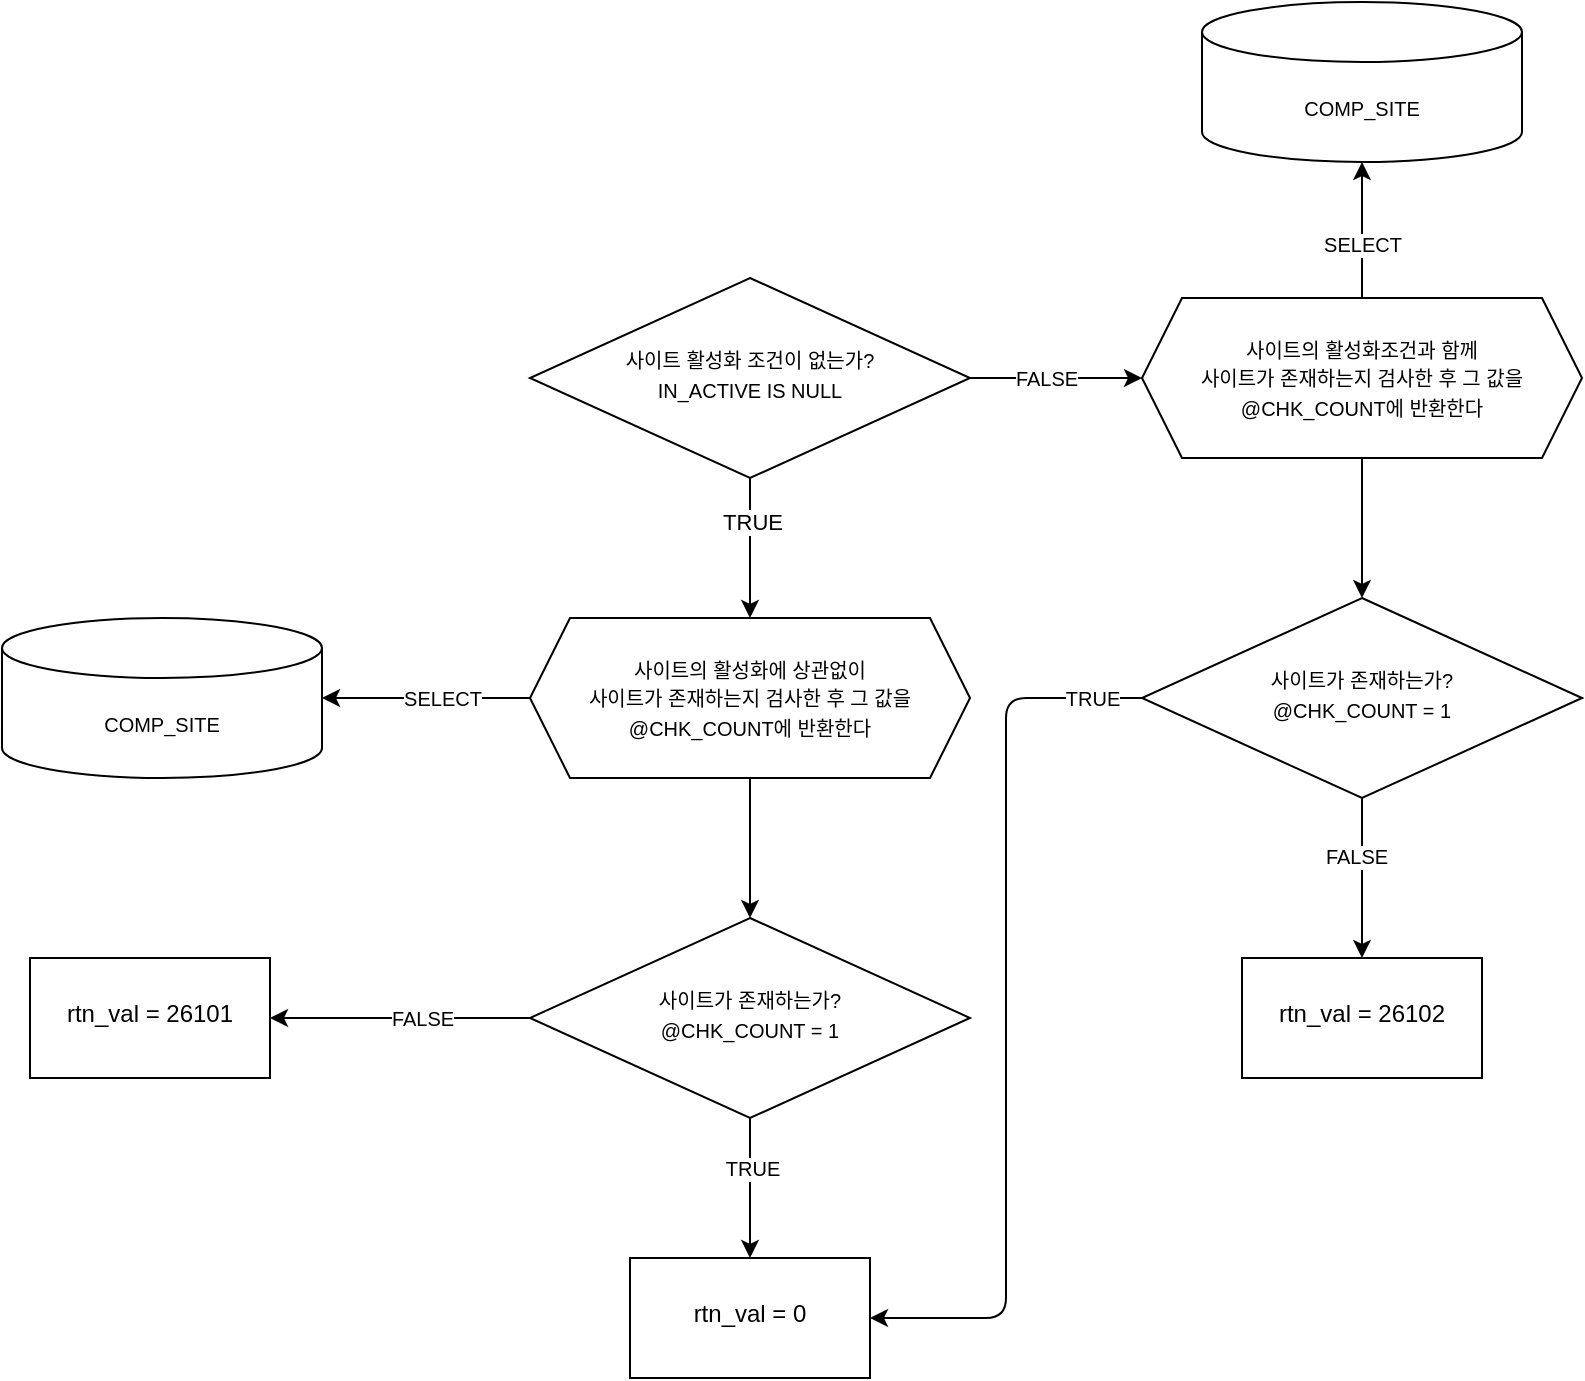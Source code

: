 <mxfile>
    <diagram id="b_RAMGlTAQwgsczqI9Fx" name="Page-1">
        <mxGraphModel dx="4454" dy="4999" grid="1" gridSize="10" guides="1" tooltips="1" connect="1" arrows="1" fold="1" page="1" pageScale="1" pageWidth="827" pageHeight="1169" math="0" shadow="0">
            <root>
                <mxCell id="0"/>
                <mxCell id="1" parent="0"/>
                <mxCell id="7" value="" style="edgeStyle=none;html=1;exitX=0.5;exitY=1;exitDx=0;exitDy=0;entryX=0.5;entryY=0;entryDx=0;entryDy=0;" edge="1" parent="1" source="29" target="31">
                    <mxGeometry relative="1" as="geometry">
                        <mxPoint x="-1261" y="-3262" as="sourcePoint"/>
                        <mxPoint x="-1225" y="-3182" as="targetPoint"/>
                    </mxGeometry>
                </mxCell>
                <mxCell id="30" value="TRUE" style="edgeLabel;html=1;align=center;verticalAlign=middle;resizable=0;points=[];" vertex="1" connectable="0" parent="7">
                    <mxGeometry x="-0.372" y="1" relative="1" as="geometry">
                        <mxPoint as="offset"/>
                    </mxGeometry>
                </mxCell>
                <mxCell id="44" value="" style="edgeStyle=none;html=1;fontSize=10;" edge="1" parent="1" source="29" target="43">
                    <mxGeometry relative="1" as="geometry"/>
                </mxCell>
                <mxCell id="45" value="FALSE" style="edgeLabel;html=1;align=center;verticalAlign=middle;resizable=0;points=[];fontSize=10;" vertex="1" connectable="0" parent="44">
                    <mxGeometry x="-0.129" relative="1" as="geometry">
                        <mxPoint as="offset"/>
                    </mxGeometry>
                </mxCell>
                <mxCell id="29" value="&lt;span style=&quot;font-size: 10px&quot;&gt;사이트 활성화 조건이 없는가?&lt;br&gt;IN_ACTIVE IS NULL&lt;/span&gt;" style="rhombus;whiteSpace=wrap;html=1;shadow=0;strokeWidth=1;spacing=6;spacingTop=-4;" vertex="1" parent="1">
                    <mxGeometry x="-1371" y="-3342" width="220" height="100" as="geometry"/>
                </mxCell>
                <mxCell id="32" value="" style="edgeStyle=none;html=1;entryX=0.5;entryY=0;entryDx=0;entryDy=0;" edge="1" parent="1" source="31" target="36">
                    <mxGeometry relative="1" as="geometry">
                        <mxPoint x="-1245" y="-3032" as="targetPoint"/>
                    </mxGeometry>
                </mxCell>
                <mxCell id="34" value="" style="edgeStyle=none;html=1;fontSize=10;" edge="1" parent="1" source="31" target="33">
                    <mxGeometry relative="1" as="geometry"/>
                </mxCell>
                <mxCell id="35" value="SELECT" style="edgeLabel;html=1;align=center;verticalAlign=middle;resizable=0;points=[];fontSize=10;" vertex="1" connectable="0" parent="34">
                    <mxGeometry x="-0.147" relative="1" as="geometry">
                        <mxPoint as="offset"/>
                    </mxGeometry>
                </mxCell>
                <mxCell id="31" value="&lt;span style=&quot;font-size: 10px&quot;&gt;사이트의 활성화에 상관없이&lt;br&gt;사이트가 존재하는지 검사한 후 그 값을@CHK_COUNT에 반환한다&lt;/span&gt;" style="shape=hexagon;perimeter=hexagonPerimeter2;whiteSpace=wrap;html=1;fixedSize=1;" vertex="1" parent="1">
                    <mxGeometry x="-1371" y="-3172" width="220" height="80" as="geometry"/>
                </mxCell>
                <mxCell id="33" value="&lt;font style=&quot;font-size: 10px&quot;&gt;COMP_SITE&lt;/font&gt;" style="shape=cylinder3;whiteSpace=wrap;html=1;boundedLbl=1;backgroundOutline=1;size=15;" vertex="1" parent="1">
                    <mxGeometry x="-1635" y="-3172" width="160" height="80" as="geometry"/>
                </mxCell>
                <mxCell id="38" value="" style="edgeStyle=none;html=1;fontSize=10;" edge="1" parent="1" source="36" target="37">
                    <mxGeometry relative="1" as="geometry"/>
                </mxCell>
                <mxCell id="39" value="TRUE" style="edgeLabel;html=1;align=center;verticalAlign=middle;resizable=0;points=[];fontSize=10;" vertex="1" connectable="0" parent="38">
                    <mxGeometry x="-0.295" y="1" relative="1" as="geometry">
                        <mxPoint as="offset"/>
                    </mxGeometry>
                </mxCell>
                <mxCell id="41" value="" style="edgeStyle=none;html=1;fontSize=10;" edge="1" parent="1" source="36" target="40">
                    <mxGeometry relative="1" as="geometry"/>
                </mxCell>
                <mxCell id="42" value="FALSE" style="edgeLabel;html=1;align=center;verticalAlign=middle;resizable=0;points=[];fontSize=10;" vertex="1" connectable="0" parent="41">
                    <mxGeometry x="-0.34" y="-1" relative="1" as="geometry">
                        <mxPoint x="-11" y="1" as="offset"/>
                    </mxGeometry>
                </mxCell>
                <mxCell id="36" value="&lt;span style=&quot;font-size: 10px&quot;&gt;사이트가 존재하는가?&lt;br&gt;@CHK_COUNT = 1&lt;/span&gt;" style="rhombus;whiteSpace=wrap;html=1;shadow=0;strokeWidth=1;spacing=6;spacingTop=-4;" vertex="1" parent="1">
                    <mxGeometry x="-1371" y="-3022" width="220" height="100" as="geometry"/>
                </mxCell>
                <mxCell id="37" value="rtn_val = 0" style="whiteSpace=wrap;html=1;shadow=0;strokeWidth=1;spacing=6;spacingTop=-4;" vertex="1" parent="1">
                    <mxGeometry x="-1321" y="-2852" width="120" height="60" as="geometry"/>
                </mxCell>
                <mxCell id="40" value="rtn_val = 26101" style="whiteSpace=wrap;html=1;shadow=0;strokeWidth=1;spacing=6;spacingTop=-4;" vertex="1" parent="1">
                    <mxGeometry x="-1621" y="-3002" width="120" height="60" as="geometry"/>
                </mxCell>
                <mxCell id="47" value="" style="edgeStyle=none;html=1;fontSize=10;" edge="1" parent="1" source="43" target="46">
                    <mxGeometry relative="1" as="geometry"/>
                </mxCell>
                <mxCell id="55" value="" style="edgeStyle=orthogonalEdgeStyle;html=1;fontSize=10;" edge="1" parent="1" source="43" target="54">
                    <mxGeometry relative="1" as="geometry"/>
                </mxCell>
                <mxCell id="56" value="SELECT" style="edgeLabel;html=1;align=center;verticalAlign=middle;resizable=0;points=[];fontSize=10;" vertex="1" connectable="0" parent="55">
                    <mxGeometry x="-0.186" relative="1" as="geometry">
                        <mxPoint as="offset"/>
                    </mxGeometry>
                </mxCell>
                <mxCell id="43" value="&lt;span style=&quot;font-size: 10px&quot;&gt;사이트의 활성화조건과 함께&lt;br&gt;사이트가 존재하는지 검사한 후 그 값을@CHK_COUNT에 반환한다&lt;/span&gt;" style="shape=hexagon;perimeter=hexagonPerimeter2;whiteSpace=wrap;html=1;fixedSize=1;" vertex="1" parent="1">
                    <mxGeometry x="-1065" y="-3332" width="220" height="80" as="geometry"/>
                </mxCell>
                <mxCell id="48" style="edgeStyle=orthogonalEdgeStyle;html=1;entryX=1;entryY=0.5;entryDx=0;entryDy=0;fontSize=10;" edge="1" parent="1" source="46" target="37">
                    <mxGeometry relative="1" as="geometry"/>
                </mxCell>
                <mxCell id="52" value="TRUE" style="edgeLabel;html=1;align=center;verticalAlign=middle;resizable=0;points=[];fontSize=10;" vertex="1" connectable="0" parent="48">
                    <mxGeometry x="-0.885" relative="1" as="geometry">
                        <mxPoint as="offset"/>
                    </mxGeometry>
                </mxCell>
                <mxCell id="51" value="" style="edgeStyle=orthogonalEdgeStyle;html=1;fontSize=10;" edge="1" parent="1" source="46" target="50">
                    <mxGeometry relative="1" as="geometry"/>
                </mxCell>
                <mxCell id="53" value="FALSE" style="edgeLabel;html=1;align=center;verticalAlign=middle;resizable=0;points=[];fontSize=10;" vertex="1" connectable="0" parent="51">
                    <mxGeometry x="-0.271" y="-3" relative="1" as="geometry">
                        <mxPoint as="offset"/>
                    </mxGeometry>
                </mxCell>
                <mxCell id="46" value="&lt;span style=&quot;font-size: 10px&quot;&gt;사이트가 존재하는가?&lt;br&gt;@CHK_COUNT = 1&lt;/span&gt;" style="rhombus;whiteSpace=wrap;html=1;shadow=0;strokeWidth=1;spacing=6;spacingTop=-4;" vertex="1" parent="1">
                    <mxGeometry x="-1065" y="-3182" width="220" height="100" as="geometry"/>
                </mxCell>
                <mxCell id="50" value="rtn_val = 26102" style="whiteSpace=wrap;html=1;shadow=0;strokeWidth=1;spacing=6;spacingTop=-4;" vertex="1" parent="1">
                    <mxGeometry x="-1015" y="-3002" width="120" height="60" as="geometry"/>
                </mxCell>
                <mxCell id="54" value="&lt;font style=&quot;font-size: 10px&quot;&gt;COMP_SITE&lt;/font&gt;" style="shape=cylinder3;whiteSpace=wrap;html=1;boundedLbl=1;backgroundOutline=1;size=15;" vertex="1" parent="1">
                    <mxGeometry x="-1035" y="-3480" width="160" height="80" as="geometry"/>
                </mxCell>
            </root>
        </mxGraphModel>
    </diagram>
</mxfile>